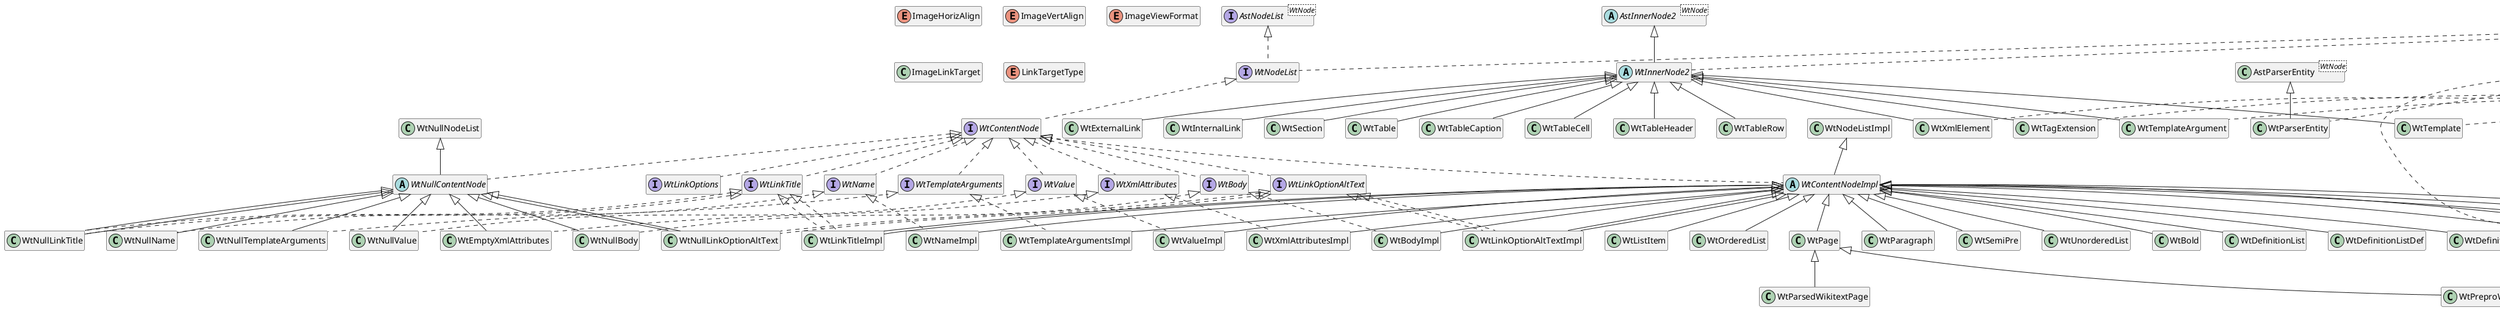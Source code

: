 
@startuml




hide members






class WtBodyImpl {
	-long serialVersionUID
	+WtBodyImpl()
	+WtBodyImpl(WtNodeList content)
	+int getNodeType()
	+String getNodeName()
}
abstract class WtContentNodeImpl {
}
WtContentNodeImpl <|-- WtBodyImpl
interface WtBody {
}
WtBody <|.. WtBodyImpl

class WtNullBody {
	-long serialVersionUID
}
abstract class WtNullContentNode {
}
WtNullContentNode <|-- WtNullBody
interface WtBody {
}
WtBody <|.. WtNullBody

interface WtBody {
	WtNullBody NULL
	WtNullBody EMPTY
}
interface WtContentNode {
}
WtContentNode <|.. WtBody









class WtBold {
	-long serialVersionUID
	+WtBold()
	+WtBold(WtNodeList content)
	+int getNodeType()
}
abstract class WtContentNodeImpl {
}
WtContentNodeImpl <|-- WtBold








interface WtContentNode {
}
interface WtNodeList {
}
WtNodeList <|.. WtContentNode

abstract class WtNullContentNode {
	-long serialVersionUID
}
class WtNullNodeList {
}
WtNullNodeList <|-- WtNullContentNode
interface WtContentNode {
}
WtContentNode <|.. WtNullContentNode
abstract class WtContentNodeImpl {
	-long serialVersionUID
	-WtRtData rtd
	+WtContentNodeImpl()
	+WtContentNodeImpl(WtNodeList content)
	+WtRtData setRtd(WtRtData rtd)
	+WtRtData setRtd(Object[] glue)
	+WtRtData setRtd(String[] glue)
	+WtRtData getRtd()
	+void clearRtd()
	+int getPropertyCount()
	+AstNodePropertyIterator propertyIterator()
	+void toString(Appendable out)
}
class WtNodeListImpl {
}
WtNodeListImpl <|-- WtContentNodeImpl
interface WtContentNode {
}
WtContentNode <|.. WtContentNodeImpl









class WtDefinitionList {
	-long serialVersionUID
	+WtDefinitionList()
	+int getNodeType()
}
abstract class WtContentNodeImpl {
}
WtContentNodeImpl <|-- WtDefinitionList






class WtDefinitionListDef {
	-long serialVersionUID
	+WtDefinitionListDef()
	+WtDefinitionListDef(WtNodeList content)
	+int getNodeType()
}
abstract class WtContentNodeImpl {
}
WtContentNodeImpl <|-- WtDefinitionListDef







class WtDefinitionListTerm {
	-long serialVersionUID
	+WtDefinitionListTerm()
	+WtDefinitionListTerm(WtNodeList content)
	+int getNodeType()
}
abstract class WtContentNodeImpl {
}
WtContentNodeImpl <|-- WtDefinitionListTerm







class WtExternalLink {
	-long serialVersionUID
	+WtLinkTitle HAS_NO_TITLE
	-String[] CHILD_NAMES
	#WtExternalLink()
	+WtExternalLink(WtUrl target)
	+WtExternalLink(WtUrl target, WtLinkTitle title)
	+int getNodeType()
	+void setTarget(WtUrl target)
	+WtUrl getTarget()
	+boolean hasTitle()
	+void setTitle(WtLinkTitle title)
	+WtLinkTitle getTitle()
	+String[] getChildNames()
}
abstract class WtInnerNode2 {
}
WtInnerNode2 <|-- WtExternalLink







class WtHeading {
	-long serialVersionUID
	+WtHeading()
	+WtHeading(WtNodeList content)
	+int getNodeType()
}
abstract class WtContentNodeImpl {
}
WtContentNodeImpl <|-- WtHeading






class WtHorizontalRule {
	-long serialVersionUID
	+WtHorizontalRule()
	+int getNodeType()
}
abstract class WtLeafNode {
}
WtLeafNode <|-- WtHorizontalRule






class WtIgnored {
	-long serialVersionUID
	#WtIgnored()
	+WtIgnored(String content)
	+int getNodeType()
}
abstract class WtStringNodeImpl {
}
WtStringNodeImpl <|-- WtIgnored
interface WtPreproNode {
}
WtPreproNode <|.. WtIgnored








class WtIllegalCodePoint {
	-long serialVersionUID
	-String codePoint
	-IllegalCodePointType type
	#WtIllegalCodePoint()
	+WtIllegalCodePoint(String codePoint, IllegalCodePointType type)
	+int getNodeType()
	+String getCodePoint()
	+String setCodePoint(String codePoint)
	+IllegalCodePointType getType()
	+IllegalCodePointType setType(IllegalCodePointType type)
	+int getPropertyCount()
	+int getSuperPropertyCount()
	+AstNodePropertyIterator propertyIterator()
}
abstract class WtLeafNode {
}
WtLeafNode <|-- WtIllegalCodePoint








class WtImageLink {
	-long serialVersionUID
	+WtLinkTitle HAS_NO_TITLE
	-int width
	-int height
	-boolean upright
	-ImageHorizAlign hAlign
	-ImageVertAlign vAlign
	-ImageViewFormat format
	-boolean border
	-ImageLinkTarget link
	-WtLinkOptionAltText alt
	-String[] CHILD_NAMES
	#WtImageLink()
	+WtImageLink(WtPageName target, WtLinkOptions options, ImageViewFormat format, boolean border, ImageHorizAlign hAlign, ImageVertAlign vAlign, int width, int height, boolean upright, ImageLinkTarget link, WtLinkOptionAltText alt)
	+int getNodeType()
	+int getWidth()
	+int setWidth(int width)
	+int getHeight()
	+int setHeight(int height)
	+boolean getUpright()
	+boolean setUpright(boolean upright)
	+ImageHorizAlign getHAlign()
	+ImageHorizAlign setHAlign(ImageHorizAlign hAlign)
	+ImageVertAlign getVAlign()
	+ImageVertAlign setVAlign(ImageVertAlign vAlign)
	+ImageViewFormat getFormat()
	+ImageViewFormat setFormat(ImageViewFormat format)
	+boolean getBorder()
	+boolean setBorder(boolean border)
	+ImageLinkTarget getLink()
	+ImageLinkTarget setLink(ImageLinkTarget link)
	+WtLinkOptionAltText getAlt()
	+WtLinkOptionAltText setAlt(WtLinkOptionAltText alt)
	+int getPropertyCount()
	-int getSuperPropertyCount()
	+AstNodePropertyIterator propertyIterator()
	+void setTarget(WtPageName target)
	+WtPageName getTarget()
	+void setOptions(WtLinkOptions options)
	+WtLinkOptions getOptions()
	+boolean hasTitle()
	+void setTitle(WtLinkTitle title)
	+WtLinkTitle getTitle()
	+String[] getChildNames()
}
abstract class WtInnerNode3 {
}
WtInnerNode3 <|-- WtImageLink
enum ImageHorizAlign {
	LEFT
	RIGHT
	CENTER
	NONE
	+String asKeyword()
	+ImageHorizAlign which(String s)
}
enum ImageVertAlign {
	BASELINE
	SUB
	SUPER
	TOP
	TEXT_TOP
	MIDDLE
	BOTTOM
	TEXT_BOTTOM
	+String asKeyword()
	+ImageVertAlign which(String s)
}
enum ImageViewFormat {
	UNRESTRAINED
	FRAMELESS
	THUMBNAIL
	FRAME
	formatMap
	+String asKeyword()
	+int priority()
	+boolean isFramed()
	+ImageViewFormat which(String s)
	+ImageViewFormat combine(ImageViewFormat other)
}
class ImageLinkTarget {
	-LinkTargetType targetType
	-WtLinkTarget target
	+ImageLinkTarget(LinkTargetType targetType)
	+ImageLinkTarget(LinkTargetType targetType, WtLinkTarget target)
	+LinkTargetType getTargetType()
	+WtLinkTarget getTarget()
	+String toString()
}






class WtImEndTag {
	-long serialVersionUID
	-IntermediateTags type
	-boolean synthetic
	+WtImEndTag(IntermediateTags type)
	+WtImEndTag(IntermediateTags type, boolean synthetic)
	+boolean isSynthetic()
	+IntermediateTags getType()
}
class WtXmlEndTag {
}
WtXmlEndTag <|-- WtImEndTag











class WtImStartTag {
	-long serialVersionUID
	-IntermediateTags type
	-boolean synthetic
	+WtImStartTag(IntermediateTags type)
	+WtImStartTag(IntermediateTags type, boolean synthetic)
	+boolean isSynthetic()
	+IntermediateTags getType()
}
class WtXmlStartTag {
}
WtXmlStartTag <|-- WtImStartTag







abstract class WtInnerNode1 {
	-long serialVersionUID
	-WtRtData rtd
	+WtInnerNode1(Uninitialized u)
	+WtInnerNode1(WtNode n0)
	+WtInnerNode1(Location arg0, WtNode n0)
	+WtInnerNode1(Location arg0)
	+WtRtData setRtd(WtRtData rtd)
	+WtRtData setRtd(Object[] glue)
	+WtRtData setRtd(String[] glue)
	+WtRtData getRtd()
	+void clearRtd()
	+int getPropertyCount()
	+AstNodePropertyIterator propertyIterator()
}
abstract class "AstInnerNode1<WtNode>" as AstInnerNode1_WtNode_ {
}
AstInnerNode1_WtNode_ <|-- WtInnerNode1
interface WtNode {
}
WtNode <|.. WtInnerNode1







abstract class WtInnerNode2 {
	-long serialVersionUID
	-WtRtData rtd
	+WtInnerNode2(Uninitialized u)
	+WtInnerNode2(WtNode n0, WtNode n1)
	+WtInnerNode2(Location arg0, WtNode n0, WtNode n1)
	+WtInnerNode2(Location arg0)
	+WtRtData setRtd(WtRtData rtd)
	+WtRtData setRtd(Object[] glue)
	+WtRtData setRtd(String[] glue)
	+WtRtData getRtd()
	+void clearRtd()
	+int getPropertyCount()
	+AstNodePropertyIterator propertyIterator()
}
abstract class "AstInnerNode2<WtNode>" as AstInnerNode2_WtNode_ {
}
AstInnerNode2_WtNode_ <|-- WtInnerNode2
interface WtNode {
}
WtNode <|.. WtInnerNode2












abstract class WtInnerNode3 {
	-long serialVersionUID
	-WtRtData rtd
	+WtInnerNode3(Uninitialized u)
	+WtInnerNode3(WtNode n0, WtNode n1, WtNode n2)
	+WtInnerNode3(Location arg0, WtNode n0, WtNode n1, WtNode n2)
	+WtInnerNode3(Location arg0)
	+WtRtData setRtd(WtRtData rtd)
	+WtRtData setRtd(Object[] glue)
	+WtRtData setRtd(String[] glue)
	+WtRtData getRtd()
	+void clearRtd()
	+int getPropertyCount()
	+AstNodePropertyIterator propertyIterator()
}
abstract class "AstInnerNode3<WtNode>" as AstInnerNode3_WtNode_ {
}
AstInnerNode3_WtNode_ <|-- WtInnerNode3
interface WtNode {
}
WtNode <|.. WtInnerNode3
















interface WtIntermediate {
	boolean isSynthetic()
}
interface WtNode {
}
WtNode <|.. WtIntermediate









class WtInternalLink {
	-long serialVersionUID
	+WtLinkTitle HAS_NO_TITLE
	-String prefix
	-String postfix
	-String[] CHILD_NAMES
	#WtInternalLink()
	+WtInternalLink(String prefix, WtPageName target, String postfix)
	+int getNodeType()
	+String getPrefix()
	+String setPrefix(String prefix)
	+String getPostfix()
	+String setPostfix(String postfix)
	+int getPropertyCount()
	-int getSuperPropertyCount()
	+AstNodePropertyIterator propertyIterator()
	+void setTarget(WtPageName target)
	+WtPageName getTarget()
	+boolean hasTitle()
	+void setTitle(WtLinkTitle title)
	+WtLinkTitle getTitle()
	+String[] getChildNames()
}
abstract class WtInnerNode2 {
}
WtInnerNode2 <|-- WtInternalLink







class WtItalics {
	-long serialVersionUID
	+WtItalics()
	+WtItalics(WtNodeList content)
	+int getNodeType()
}
abstract class WtContentNodeImpl {
}
WtContentNodeImpl <|-- WtItalics








abstract class WtLeafNode {
	-long serialVersionUID
	-WtRtData rtd
	+WtRtData setRtd(WtRtData rtd)
	+WtRtData setRtd(Object[] glue)
	+WtRtData setRtd(String[] glue)
	+WtRtData getRtd()
	+void clearRtd()
	+int getPropertyCount()
	+AstNodePropertyIterator propertyIterator()
}
abstract class "AstLeafNodeImpl<WtNode>" as AstLeafNodeImpl_WtNode_ {
}
AstLeafNodeImpl_WtNode_ <|-- WtLeafNode
interface WtNode {
}
WtNode <|.. WtLeafNode





interface WtLinkOptionAltText {
	WtNullLinkOptionAltText NULL
}
interface WtContentNode {
}
WtContentNode <|.. WtLinkOptionAltText







class WtNullLinkOptionAltText {
	-long serialVersionUID
}
abstract class WtNullContentNode {
}
WtNullContentNode <|-- WtNullLinkOptionAltText
interface WtLinkOptionAltText {
}
WtLinkOptionAltText <|.. WtNullLinkOptionAltText
class WtLinkOptionAltTextImpl {
	-long serialVersionUID
	+WtLinkOptionAltTextImpl()
	+WtLinkOptionAltTextImpl(WtNodeList content)
	+int getNodeType()
}
abstract class WtContentNodeImpl {
}
WtContentNodeImpl <|-- WtLinkOptionAltTextImpl
interface WtLinkOptionAltText {
}
WtLinkOptionAltText <|.. WtLinkOptionAltTextImpl






class WtLinkOptionGarbage {
	-long serialVersionUID
	#WtLinkOptionGarbage()
	+WtLinkOptionGarbage(String content)
	+int getNodeType()
}
abstract class WtStringNodeImpl {
}
WtStringNodeImpl <|-- WtLinkOptionGarbage









class WtLinkOptionKeyword {
	-long serialVersionUID
	-String keyword
	#WtLinkOptionKeyword()
	+WtLinkOptionKeyword(String keyword)
	+int getNodeType()
	+String getKeyword()
	+String setKeyword(String keyword)
	+int getPropertyCount()
	-int getSuperPropertyCount()
	+AstNodePropertyIterator propertyIterator()
}
abstract class WtLeafNode {
}
WtLeafNode <|-- WtLinkOptionKeyword









class WtLinkOptionLinkTarget {
	-long serialVersionUID
	-LinkTargetType targetType
	-String[] CHILD_NAMES
	#WtLinkOptionLinkTarget()
	+WtLinkOptionLinkTarget(ImageLinkTarget type)
	+int getNodeType()
	+LinkTargetType getTargetType()
	+LinkTargetType setTargetType(LinkTargetType targetType)
	+int getPropertyCount()
	+int getSuperPropertyCount()
	+AstNodePropertyIterator propertyIterator()
	+void setTarget(WtLinkTarget target)
	+WtLinkTarget getTarget()
	+String[] getChildNames()
}
abstract class WtInnerNode1 {
}
WtInnerNode1 <|-- WtLinkOptionLinkTarget












class WtLinkOptionResize {
	-long serialVersionUID
	-int width
	-int height
	#WtLinkOptionResize()
	+WtLinkOptionResize(int width, int height)
	+int getNodeType()
	+int getWidth()
	+int setWidth(int width)
	+int getHeight()
	+int setHeight(int height)
	+int getPropertyCount()
	-int getSuperPropertyCount()
	+AstNodePropertyIterator propertyIterator()
}
abstract class WtLeafNode {
}
WtLeafNode <|-- WtLinkOptionResize









interface WtLinkOptions {
	WtLinkOptions EMPTY
}
interface WtContentNode {
}
WtContentNode <|.. WtLinkOptions

class WtNullLinkOptionAltText {
	-long serialVersionUID
}
abstract class WtNullContentNode {
}
WtNullContentNode <|-- WtNullLinkOptionAltText
interface WtLinkOptionAltText {
}
WtLinkOptionAltText <|.. WtNullLinkOptionAltText
class WtLinkOptionAltTextImpl {
	-long serialVersionUID
	+WtLinkOptionAltTextImpl()
	+WtLinkOptionAltTextImpl(WtNodeList content)
	+int getNodeType()
}
abstract class WtContentNodeImpl {
}
WtContentNodeImpl <|-- WtLinkOptionAltTextImpl
interface WtLinkOptionAltText {
}
WtLinkOptionAltText <|.. WtLinkOptionAltTextImpl








interface WtLinkTarget {
	WtLinkTarget NULL
	LinkTargetType getTargetType()
}
interface WtNode {
}
WtNode <|.. WtLinkTarget

enum LinkTargetType {
	DEFAULT
	PAGE
	URL
	NO_LINK
}
class WtNullLink {
	-long serialVersionUID
	+LinkTargetType getTargetType()
}
class WtNullNode {
}
WtNullNode <|-- WtNullLink
interface WtLinkTarget {
}
WtLinkTarget <|.. WtNullLink










interface WtLinkTitle {
	WtNullLinkTitle NULL
}
interface WtContentNode {
}
WtContentNode <|.. WtLinkTitle

class WtNullLinkTitle {
	-long serialVersionUID
}
abstract class WtNullContentNode {
}
WtNullContentNode <|-- WtNullLinkTitle
interface WtLinkTitle {
}
WtLinkTitle <|.. WtNullLinkTitle
class WtLinkTitleImpl {
	-long serialVersionUID
	+WtLinkTitleImpl()
	+WtLinkTitleImpl(WtNodeList content)
	+int getNodeType()
	+String getNodeName()
}
abstract class WtContentNodeImpl {
}
WtContentNodeImpl <|-- WtLinkTitleImpl
interface WtLinkTitle {
}
WtLinkTitle <|.. WtLinkTitleImpl









class WtListItem {
	-long serialVersionUID
	+WtListItem()
	+WtListItem(WtNodeList content)
	+int getNodeType()
}
abstract class WtContentNodeImpl {
}
WtContentNodeImpl <|-- WtListItem






interface WtName {
	WtNullName NULL
}
interface WtContentNode {
}
WtContentNode <|.. WtName

class WtNullLinkTitle {
	-long serialVersionUID
}
abstract class WtNullContentNode {
}
WtNullContentNode <|-- WtNullLinkTitle
interface WtLinkTitle {
}
WtLinkTitle <|.. WtNullLinkTitle
class WtLinkTitleImpl {
	-long serialVersionUID
	+WtLinkTitleImpl()
	+WtLinkTitleImpl(WtNodeList content)
	+int getNodeType()
	+String getNodeName()
}
abstract class WtContentNodeImpl {
}
WtContentNodeImpl <|-- WtLinkTitleImpl
interface WtLinkTitle {
}
WtLinkTitle <|.. WtLinkTitleImpl









interface WtNamedXmlElement {
	String getName()
}
interface WtNode {
}
WtNode <|.. WtNamedXmlElement









class WtNewline {
	-long serialVersionUID
	#WtNewline()
	+WtNewline(String content)
	+int getNodeType()
	+boolean isSynthetic()
}
abstract class WtStringNodeImpl {
}
WtStringNodeImpl <|-- WtNewline
interface WtIntermediate {
}
WtIntermediate <|.. WtNewline






interface WtNode {
	WtRtData setRtd(WtRtData rtd);
	WtRtData setRtd(Object... glue);
	WtRtData setRtd(String... glue);
	WtRtData getRtd();
	void clearRtd();
}






interface WtNodeList {
	WtNullNodeList EMPTY
}
interface WtNode {
}
WtNode <|.. WtNodeList
interface "AstNodeList<WtNode>" as AstNodeList_WtNode_ {
}
AstNodeList_WtNode_ <|.. WtNodeList

class WtNullName {
	-long serialVersionUID
}
class WtNullContentNode {
}
WtNullContentNode <|-- WtNullName
interface WtName {
}
WtName <|.. WtNullName
class WtNameImpl {
	-long serialVersionUID
	+WtNameImpl()
	+WtNameImpl(WtNodeList content)
	+int getNodeType()
	+String getNodeName()
}
class WtContentNodeImpl {
}
WtContentNodeImpl <|-- WtNameImpl
interface WtName {
}
WtName <|.. WtNameImpl












class WtNullNode {
	-long serialVersionUID
	+WtNullNode NULL
	+WtRtData setRtd(WtRtData rtd)
	+WtRtData setRtd(Object[] glue)
	+WtRtData setRtd(String[] glue)
	+WtRtData getRtd()
	+void clearRtd()
	#String genMsg()
	+boolean hasLocation()
	+Location getLocation()
	+void setLocation(Location location)
	+void setLocation(Locatable locatable)
	+boolean hasAttributes()
	+Map<String,Object> getAttributes()
	+void setAttributes(Map<String,Object> attrs)
	+void clearAttributes()
	+boolean hasAttribute(String name)
	+Object getAttribute(String name)
	+Object setAttribute(String name, Object value)
	+Object removeAttribute(String name)
	+int getIntAttribute(String name)
	+Integer setIntAttribute(String name, Integer value)
	+boolean getBooleanAttribute(String name)
	+boolean setBooleanAttribute(String name, boolean value)
	+String getStringAttribute(String name)
	+String setStringAttribute(String name, String value)
	+boolean hasProperties()
	+int getPropertyCount()
	+Object getProperty(String name)
	+Object getProperty(String name, Object default_)
	+boolean hasProperty(String name)
	+Object setProperty(String name, Object value)
	+AstNodePropertyIterator propertyIterator()
	+int getNodeType()
	+boolean isNodeType(int testType)
	+String getNodeTypeName()
	+String getNodeName()
	+de.fau.cs.osr.ptk.common.ast.AstLocation getNativeLocation()
	+void setNativeLocation(de.fau.cs.osr.ptk.common.ast.AstLocation location)
	+boolean addAll(Pair<? extends WtNode> p)
	+boolean isList()
	+String[] getChildNames()
	+void toString(Appendable out)
	+Object clone()
	+AstNode<WtNode> cloneWrapException()
	+AstNode<WtNode> deepClone()
	+AstNode<WtNode> deepCloneWrapException()
	+void add(int index, WtNode element)
	+boolean add(WtNode e)
	+boolean addAll(Collection<? extends WtNode> c)
	+boolean addAll(int index, Collection<? extends WtNode> c)
	+void clear()
	+boolean contains(Object o)
	+boolean containsAll(Collection<?> c)
	+WtNode get(int index)
	+S get(int index, Class<S> clazz)
	+int indexOf(Object o)
	+boolean isEmpty()
	+Iterator<WtNode> iterator()
	+int lastIndexOf(Object o)
	+ListIterator<WtNode> listIterator()
	+ListIterator<WtNode> listIterator(int index)
	+WtNode remove(int index)
	+boolean remove(Object o)
	+boolean removeAll(Collection<?> c)
	+boolean retainAll(Collection<?> c)
	+WtNode set(int index, WtNode element)
	+int size()
	+List<WtNode> subList(int fromIndex, int toIndex)
	+Object[] toArray()
	+T[] toArray(T[] a)
	+String toString()
}
interface WtNode {
}
WtNode <|.. WtNullNode










class WtOnlyInclude {
	-long serialVersionUID
	-XmlElementType elementType
	#WtOnlyInclude()
	+WtOnlyInclude(WtNodeList content, XmlElementType elementType)
	+int getNodeType()
	+XmlElementType getElementType()
	+XmlElementType setElementType(XmlElementType elementType)
	+int getPropertyCount()
	+int getSuperPropertyCount()
	+AstNodePropertyIterator propertyIterator()
}
abstract class WtContentNodeImpl {
}
WtContentNodeImpl <|-- WtOnlyInclude
interface WtPreproNode {
}
WtPreproNode <|.. WtOnlyInclude






class WtOrderedList {
	-long serialVersionUID
	+WtOrderedList()
	+WtOrderedList(WtNodeList content)
	+int getNodeType()
}
abstract class WtContentNodeImpl {
}
WtContentNodeImpl <|-- WtOrderedList








class WtPage {
	-long serialVersionUID
	+List<Warning> NO_WARNINGS
	+WtEntityMap NO_ENTITIES
	-List<Warning> warnings
	-WtEntityMap entityMap
	+WtPage()
	+WtPage(WtNodeList content, List<Warning> warnings)
	+WtPage(WtNodeList content, List<Warning> warnings, WtEntityMap entityMap)
	+int getNodeType()
	+boolean hasWarnings()
	+List<Warning> getWarnings()
	+List<Warning> setWarnings(List<Warning> warnings)
	+boolean hasEntities()
	+WtEntityMap getEntityMap()
	+WtEntityMap setEntityMap(WtEntityMap entityMap)
	+int getPropertyCount()
	+int getSuperPropertyCount()
	+AstNodePropertyIterator propertyIterator()
}
abstract class WtContentNodeImpl {
}
WtContentNodeImpl <|-- WtPage







class WtPageName {
	-long serialVersionUID
	#WtPageName()
	+WtPageName(String content)
	+int getNodeType()
	+LinkTargetType getTargetType()
}
abstract class WtStringNodeImpl {
}
WtStringNodeImpl <|-- WtPageName
interface WtLinkTarget {
}
WtLinkTarget <|.. WtPageName







class WtPageSwitch {
	-long serialVersionUID
	-String name
	#WtPageSwitch()
	+WtPageSwitch(String name)
	+int getNodeType()
	+String getName()
	+String setName(String name)
	+int getPropertyCount()
	+int getSuperPropertyCount()
	+AstNodePropertyIterator propertyIterator()
}
abstract class WtLeafNode {
}
WtLeafNode <|-- WtPageSwitch
interface WtPreproNode {
}
WtPreproNode <|.. WtPageSwitch








class WtParagraph {
	-long serialVersionUID
	+WtParagraph()
	+WtParagraph(WtNodeList content)
	+int getNodeType()
}
abstract class WtContentNodeImpl {
}
WtContentNodeImpl <|-- WtParagraph






class WtParsedWikitextPage {
	-long serialVersionUID
	+WtParsedWikitextPage()
	+WtParsedWikitextPage(WtNodeList content, List<Warning> warnings)
	+WtParsedWikitextPage(WtNodeList content, List<Warning> warnings, WtEntityMap entityMap)
}
class WtPage {
}
WtPage <|-- WtParsedWikitextPage










class WtParserEntity {
	-long serialVersionUID
	#WtParserEntity()
	+WtParserEntity(int id)
	+boolean isSynthetic()
	+WtRtData setRtd(WtRtData rtd)
	+WtRtData setRtd(Object[] glue)
	+WtRtData setRtd(String[] glue)
	+WtRtData getRtd()
	+void clearRtd()
}
class "AstParserEntity<WtNode>" as AstParserEntity_WtNode_ {
}
AstParserEntity_WtNode_ <|-- WtParserEntity
interface WtIntermediate {
}
WtIntermediate <|.. WtParserEntity







interface WtPreproNode {
}
interface WtNode {
}
WtNode <|.. WtPreproNode







class WtPreproWikitextPage {
	-long serialVersionUID
	+WtPreproWikitextPage()
	+WtPreproWikitextPage(WtNodeList content, List<Warning> warnings)
	+WtPreproWikitextPage(WtNodeList content, List<Warning> warnings, WtEntityMap entityMap)
}
class WtPage {
}
WtPage <|-- WtPreproWikitextPage
interface WtPreproNode {
}
WtPreproNode <|.. WtPreproWikitextPage







class WtProtectedText {
	-long serialVersionUID
	#WtProtectedText()
	+WtProtectedText(String content)
	+int getNodeType()
}
class WtText {
}
WtText <|-- WtProtectedText







class WtRedirect {
	-long serialVersionUID
	-String[] CHILD_NAMES
	#WtRedirect()
	+WtRedirect(WtPageName target)
	+int getNodeType()
	+void setTarget(WtPageName target)
	+WtPageName getTarget()
	+String[] getChildNames()
}
abstract class WtInnerNode1 {
}
WtInnerNode1 <|-- WtRedirect
interface WtPreproNode {
}
WtPreproNode <|.. WtRedirect






class WtSection {
	-long serialVersionUID
	-int level
	-String[] CHILD_NAMES
	#WtSection()
	+WtSection(int level, WtHeading heading, WtBody body)
	+int getNodeType()
	+int getLevel()
	+int setLevel(int level)
	+int getPropertyCount()
	+int getSuperPropertyCount()
	+AstNodePropertyIterator propertyIterator()
	+void setHeading(WtHeading title)
	+WtHeading getHeading()
	+void setBody(WtBody body)
	+WtBody getBody()
	+String[] getChildNames()
}
abstract class WtInnerNode2 {
}
WtInnerNode2 <|-- WtSection












class WtSemiPre {
	-long serialVersionUID
	+WtSemiPre()
	+WtSemiPre(WtNodeList content)
	+int getNodeType()
}
abstract class WtContentNodeImpl {
}
WtContentNodeImpl <|-- WtSemiPre








class WtSemiPreLine {
	-long serialVersionUID
	+WtSemiPreLine()
	+WtSemiPreLine(WtNodeList content)
	+int getNodeType()
	+boolean isSynthetic()
}
abstract class WtContentNodeImpl {
}
WtContentNodeImpl <|-- WtSemiPreLine
interface WtIntermediate {
}
WtIntermediate <|.. WtSemiPreLine











class WtSignature {
	-long serialVersionUID
	-int tildeCount
	#WtSignature()
	+WtSignature(int tildeCount)
	+int getNodeType()
	+int getTildeCount()
	+int setTildeCount(int tildeCount)
	+int getPropertyCount()
	+int getSuperPropertyCount()
	+AstNodePropertyIterator propertyIterator()
}
abstract class WtLeafNode {
}
WtLeafNode <|-- WtSignature










interface WtStringNode {
}
interface WtNode {
}
WtNode <|.. WtStringNode
interface "AstStringNode<WtNode>" as AstStringNode_WtNode_ {
}
AstStringNode_WtNode_ <|.. WtStringNode

abstract class WtNullStringNode {
	-long serialVersionUID
	+String getContent()
	+String setContent(String content)
}
class WtNullNode {
}
WtNullNode <|-- WtNullStringNode
interface WtStringNode {
}
WtStringNode <|.. WtNullStringNode







abstract class WtStringNodeImpl {
	-long serialVersionUID
	-WtRtData rtd
	#WtStringNodeImpl(Uninitialized u)
	+WtStringNodeImpl(String content)
	+WtRtData setRtd(WtRtData rtd)
	+WtRtData setRtd(Object[] glue)
	+WtRtData setRtd(String[] glue)
	+WtRtData getRtd()
	+void clearRtd()
	+int getPropertyCount()
	-int getSuperPropertyCount()
	+AstNodePropertyIterator propertyIterator()
}
abstract class "AstStringNodeImpl<WtNode>" as AstStringNodeImpl_WtNode_ {
}
AstStringNodeImpl_WtNode_ <|-- WtStringNodeImpl
interface WtStringNode {
}
WtStringNode <|.. WtStringNodeImpl














class WtTable {
	-long serialVersionUID
	-WtBody NO_BODY
	-String[] CHILD_NAMES
	#WtTable()
	+WtTable(WtXmlAttributes xmlAttributes)
	+WtTable(WtXmlAttributes xmlAttributes, WtBody body)
	+int getNodeType()
	+void setXmlAttributes(WtXmlAttributes xmlAttributes)
	+WtXmlAttributes getXmlAttributes()
	+boolean hasBody()
	+void setBody(WtBody body)
	+WtBody getBody()
	+String[] getChildNames()
}
abstract class WtInnerNode2 {
}
WtInnerNode2 <|-- WtTable










class WtTableCaption {
	-long serialVersionUID
	-String[] CHILD_NAMES
	+WtTableCaption()
	+WtTableCaption(WtXmlAttributes xmlAttributes, WtBody body)
	+int getNodeType()
	+void setXmlAttributes(WtXmlAttributes xmlAttributes)
	+WtXmlAttributes getXmlAttributes()
	+void setBody(WtBody body)
	+WtBody getBody()
	+String[] getChildNames()
}
abstract class WtInnerNode2 {
}
WtInnerNode2 <|-- WtTableCaption











class WtTableCell {
	-long serialVersionUID
	-String[] CHILD_NAMES
	+WtTableCell()
	+WtTableCell(WtXmlAttributes xmlAttributes, WtBody body)
	+int getNodeType()
	+void setXmlAttributes(WtXmlAttributes xmlAttributes)
	+WtXmlAttributes getXmlAttributes()
	+void setBody(WtBody body)
	+WtBody getBody()
	+String[] getChildNames()
}
abstract class WtInnerNode2 {
}
WtInnerNode2 <|-- WtTableCell










class WtTableHeader {
	-long serialVersionUID
	-String[] CHILD_NAMES
	+WtTableHeader()
	+WtTableHeader(WtXmlAttributes xmlAttributes, WtBody body)
	+int getNodeType()
	+void setXmlAttributes(WtXmlAttributes xmlAttributes)
	+WtXmlAttributes getXmlAttributes()
	+void setBody(WtBody body)
	+WtBody getBody()
	+String[] getChildNames()
}
abstract class WtInnerNode2 {
}
WtInnerNode2 <|-- WtTableHeader










class WtTableRow {
	-long serialVersionUID
	-String[] CHILD_NAMES
	#WtTableRow()
	+WtTableRow(WtXmlAttributes xmlAttributes, WtBody body)
	+int getNodeType()
	+void setXmlAttributes(WtXmlAttributes xmlAttributes)
	+WtXmlAttributes getXmlAttributes()
	+void setBody(WtBody body)
	+WtBody getBody()
	+String[] getChildNames()
}
abstract class WtInnerNode2 {
}
WtInnerNode2 <|-- WtTableRow









class WtTagExtension {
	-long serialVersionUID
	+WtTagExtensionBody NO_BODY
	-String name
	-String[] CHILD_NAMES
	#WtTagExtension()
	+WtTagExtension(String name, WtXmlAttributes xmlAttributes)
	+WtTagExtension(String name, WtXmlAttributes xmlAttributes, WtTagExtensionBody body)
	+int getNodeType()
	+String getName()
	+String setName(String name)
	+int getPropertyCount()
	+int getSuperPropertyCount()
	+AstNodePropertyIterator propertyIterator()
	+void setXmlAttributes(WtXmlAttributes xmlAttributes)
	+WtXmlAttributes getXmlAttributes()
	+boolean hasBody()
	+void setBody(WtTagExtensionBody body)
	+WtTagExtensionBody getBody()
	+String[] getChildNames()
}
abstract class WtInnerNode2 {
}
WtInnerNode2 <|-- WtTagExtension
interface WtPreproNode {
}
WtPreproNode <|.. WtTagExtension






interface WtTagExtensionBody {
	WtTagExtensionNullBody NULL_BODY
}
interface WtStringNode {
}
WtStringNode <|.. WtTagExtensionBody
interface WtPreproNode {
}
WtPreproNode <|.. WtTagExtensionBody

class WtTagExtensionNullBody {
	-long serialVersionUID
}
abstract class WtNullStringNode {
}
WtNullStringNode <|-- WtTagExtensionNullBody
interface WtTagExtensionBody {
}
WtTagExtensionBody <|.. WtTagExtensionNullBody
class WtTagExtensionBodyImpl {
	-long serialVersionUID
	#WtTagExtensionBodyImpl()
	+WtTagExtensionBodyImpl(String content)
}
abstract class WtStringNodeImpl {
}
WtStringNodeImpl <|-- WtTagExtensionBodyImpl
interface WtTagExtensionBody {
}
WtTagExtensionBody <|.. WtTagExtensionBodyImpl







class WtTemplate {
	-long serialVersionUID
	-boolean precededByNewline
	-String[] CHILD_NAMES
	#WtTemplate()
	+WtTemplate(WtName name, WtTemplateArguments args)
	+int getNodeType()
	+boolean getPrecededByNewline()
	+boolean setPrecededByNewline(boolean precededByNewline)
	+int getPropertyCount()
	+int getSuperPropertyCount()
	+AstNodePropertyIterator propertyIterator()
	+void setName(WtName name)
	+WtName getName()
	+void setArgs(WtTemplateArguments args)
	+WtTemplateArguments getArgs()
	+String[] getChildNames()
}
abstract class WtInnerNode2 {
}
WtInnerNode2 <|-- WtTemplate
interface WtPreproNode {
}
WtPreproNode <|.. WtTemplate












class WtTemplateArgument {
	-long serialVersionUID
	-WtName NO_NAME
	-String[] CHILD_NAMES
	#WtTemplateArgument()
	+WtTemplateArgument(WtValue value)
	+WtTemplateArgument(WtName name, WtValue value)
	+int getNodeType()
	+boolean hasName()
	+void setName(WtName name)
	+WtName getName()
	+void setValue(WtValue value)
	+WtValue getValue()
	+String[] getChildNames()
}
abstract class WtInnerNode2 {
}
WtInnerNode2 <|-- WtTemplateArgument
interface WtPreproNode {
}
WtPreproNode <|.. WtTemplateArgument











interface WtTemplateArguments {
	WtNullTemplateArguments EMPTY
}
interface WtContentNode {
}
WtContentNode <|.. WtTemplateArguments

class WtNullTemplateArguments {
	-long serialVersionUID
}
abstract class WtNullContentNode {
}
WtNullContentNode <|-- WtNullTemplateArguments
interface WtTemplateArguments {
}
WtTemplateArguments <|.. WtNullTemplateArguments
class WtTemplateArgumentsImpl {
	-long serialVersionUID
	+WtTemplateArgumentsImpl()
	+WtTemplateArgumentsImpl(WtNodeList content)
	+int getNodeType()
	+String getNodeName()
}
abstract class WtContentNodeImpl {
}
WtContentNodeImpl <|-- WtTemplateArgumentsImpl
interface WtTemplateArguments {
}
WtTemplateArguments <|.. WtTemplateArgumentsImpl










class WtTemplateParameter {
	-long serialVersionUID
	+WtNullValue NO_DEFAULT_VALUE
	-boolean precededByNewline
	-String[] CHILD_NAMES
	#WtTemplateParameter()
	+WtTemplateParameter(WtName name)
	+WtTemplateParameter(WtName name, WtValue defaultValue)
	+WtTemplateParameter(WtName name, WtValue defaultValue, WtTemplateArguments garbage)
	+int getNodeType()
	+boolean getPrecededByNewline()
	+boolean setPrecededByNewline(boolean precededByNewline)
	+int getPropertyCount()
	+int getSuperPropertyCount()
	+AstNodePropertyIterator propertyIterator()
	+void setName(WtName name)
	+WtName getName()
	+boolean hasDefaultValue()
	+void setDefaultValue(WtValue defaultValue)
	+WtValue getDefaultValue()
	+void setGarbage(WtTemplateArguments garbage)
	+WtTemplateArguments getGarbage()
	+String[] getChildNames()
}
abstract class WtInnerNode3 {
}
WtInnerNode3 <|-- WtTemplateParameter
interface WtPreproNode {
}
WtPreproNode <|.. WtTemplateParameter








class WtTempNode {
	-long serialVersionUID
}
abstract class WtLeafNode {
}
WtLeafNode <|-- WtTempNode








class WtText {
	-long serialVersionUID
	#WtText()
	+WtText(String content)
	+WtRtData setRtd(WtRtData rtd)
	+WtRtData setRtd(Object[] glue)
	+WtRtData setRtd(String[] glue)
	+WtRtData getRtd()
	+void clearRtd()
}
class "AstText<WtNode>" as AstText_WtNode_ {
}
AstText_WtNode_ <|-- WtText
interface WtStringNode {
}
WtStringNode <|.. WtText








class WtTicks {
	-long serialVersionUID
	-int tickCount
	#WtTicks()
	+WtTicks(int tickCount)
	+int getNodeType()
	+boolean isSynthetic()
	+int getTickCount()
	+int setTickCount(int tickCount)
	+int getPropertyCount()
	+int getSuperPropertyCount()
	+AstNodePropertyIterator propertyIterator()
}
abstract class WtLeafNode {
}
WtLeafNode <|-- WtTicks
interface WtIntermediate {
}
WtIntermediate <|.. WtTicks











class WtUnorderedList {
	-long serialVersionUID
	+WtUnorderedList()
	+WtUnorderedList(WtNodeList content)
	+int getNodeType()
}
abstract class WtContentNodeImpl {
}
WtContentNodeImpl <|-- WtUnorderedList








class WtUrl {
	-long serialVersionUID
	-String protocol
	-String path
	#WtUrl()
	+WtUrl(String protocol, String path)
	+int getNodeType()
	+LinkTargetType getTargetType()
	+String getProtocol()
	+String setProtocol(String protocol)
	+String getPath()
	+String setPath(String path)
	+int getPropertyCount()
	+int getSuperPropertyCount()
	+AstNodePropertyIterator propertyIterator()
}
abstract class WtLeafNode {
}
WtLeafNode <|-- WtUrl
interface WtLinkTarget {
}
WtLinkTarget <|.. WtUrl







interface WtValue {
	WtNullValue NULL
}
interface WtContentNode {
}
WtContentNode <|.. WtValue

class WtNullValue {
	-long serialVersionUID
}
abstract class WtNullContentNode {
}
WtNullContentNode <|-- WtNullValue
interface WtValue {
}
WtValue <|.. WtNullValue
class WtValueImpl {
	-long serialVersionUID
	+WtValueImpl()
	+WtValueImpl(WtNodeList content)
	+int getNodeType()
	+String getNodeName()
}
abstract class WtContentNodeImpl {
}
WtContentNodeImpl <|-- WtValueImpl
interface WtValue {
}
WtValue <|.. WtValueImpl








class WtWhitespace {
	-long serialVersionUID
	-boolean hasNewline
	#WtWhitespace()
	+WtWhitespace(WtNodeList content, boolean hasNewline)
	+int getNodeType()
	+boolean isSynthetic()
	+boolean getHasNewline()
	+boolean setHasNewline(boolean hasNewline)
	+int getPropertyCount()
	+int getSuperPropertyCount()
	+AstNodePropertyIterator propertyIterator()
}
abstract class WtContentNodeImpl {
}
WtContentNodeImpl <|-- WtWhitespace
interface WtIntermediate {
}
WtIntermediate <|.. WtWhitespace






class WtXmlAttribute {
	-long serialVersionUID
	-WtValue NO_VALUE
	-String name
	-String[] CHILD_NAMES
	#WtXmlAttribute()
	+WtXmlAttribute(String name)
	+WtXmlAttribute(String name, WtValue value)
	+int getNodeType()
	+String getName()
	+String setName(String name)
	+int getPropertyCount()
	+int getSuperPropertyCount()
	+AstNodePropertyIterator propertyIterator()
	+boolean hasValue()
	+void setValue(WtValue value)
	+WtValue getValue()
	+String[] getChildNames()
}
abstract class WtInnerNode1 {
}
WtInnerNode1 <|-- WtXmlAttribute






class WtXmlAttributeGarbage {
	-long serialVersionUID
	#WtXmlAttributeGarbage()
	+WtXmlAttributeGarbage(String content)
	+int getNodeType()
}
abstract class WtStringNodeImpl {
}
WtStringNodeImpl <|-- WtXmlAttributeGarbage








interface WtXmlAttributes {
	WtXmlAttributes EMPTY
}
interface WtContentNode {
}
WtContentNode <|.. WtXmlAttributes

class WtEmptyXmlAttributes {
	-long serialVersionUID
}
abstract class WtNullContentNode {
}
WtNullContentNode <|-- WtEmptyXmlAttributes
interface WtXmlAttributes {
}
WtXmlAttributes <|.. WtEmptyXmlAttributes
class WtXmlAttributesImpl {
	-long serialVersionUID
	+WtXmlAttributesImpl()
	+WtXmlAttributesImpl(WtNodeList content)
	+int getNodeType()
	+String getNodeName()
}
abstract class WtContentNodeImpl {
}
WtContentNodeImpl <|-- WtXmlAttributesImpl
interface WtXmlAttributes {
}
WtXmlAttributes <|.. WtXmlAttributesImpl






class WtXmlCharRef {
	-long serialVersionUID
	-int codePoint
	#WtXmlCharRef()
	+WtXmlCharRef(int codePoint)
	+int getNodeType()
	+int getCodePoint()
	+int setCodePoint(int codePoint)
	+int getPropertyCount()
	+int getSuperPropertyCount()
	+AstNodePropertyIterator propertyIterator()
}
abstract class WtLeafNode {
}
WtLeafNode <|-- WtXmlCharRef







class WtXmlComment {
	-long serialVersionUID
	-String prefix
	-String suffix
	#WtXmlComment()
	+WtXmlComment(String content)
	+WtXmlComment(String content, String prefix, String suffix)
	+int getNodeType()
	+String getPrefix()
	+String setPrefix(String prefix)
	+String getSuffix()
	+String setSuffix(String suffix)
	+int getPropertyCount()
	+int getSuperPropertyCount()
	+AstNodePropertyIterator propertyIterator()
}
abstract class WtStringNodeImpl {
}
WtStringNodeImpl <|-- WtXmlComment
interface WtPreproNode {
}
WtPreproNode <|.. WtXmlComment








class WtXmlElement {
	-long serialVersionUID
	-WtBody NO_BODY
	-String name
	-String[] CHILD_NAMES
	#WtXmlElement()
	+WtXmlElement(String name, WtXmlAttributes xmlAttributes)
	+WtXmlElement(String name, WtXmlAttributes xmlAttributes, WtBody body)
	+int getNodeType()
	+String getName()
	+String setName(String name)
	+int getPropertyCount()
	+int getSuperPropertyCount()
	+AstNodePropertyIterator propertyIterator()
	+void setXmlAttributes(WtXmlAttributes xmlAttributes)
	+WtXmlAttributes getXmlAttributes()
	+boolean hasBody()
	+void setBody(WtBody body)
	+WtBody getBody()
	+String[] getChildNames()
}
abstract class WtInnerNode2 {
}
WtInnerNode2 <|-- WtXmlElement
interface WtNamedXmlElement {
}
WtNamedXmlElement <|.. WtXmlElement








class WtXmlEmptyTag {
	-long serialVersionUID
	-String name
	-String[] CHILD_NAMES
	#WtXmlEmptyTag()
	+WtXmlEmptyTag(String name, WtXmlAttributes xmlAttributes)
	+int getNodeType()
	+boolean isSynthetic()
	+String getName()
	+String setName(String name)
	+int getPropertyCount()
	+int getSuperPropertyCount()
	+AstNodePropertyIterator propertyIterator()
	+void setXmlAttributes(WtXmlAttributes xmlAttributes)
	+WtXmlAttributes getXmlAttributes()
	+String[] getChildNames()
}
abstract class WtInnerNode1 {
}
WtInnerNode1 <|-- WtXmlEmptyTag
interface WtNamedXmlElement {
}
WtNamedXmlElement <|.. WtXmlEmptyTag
interface WtIntermediate {
}
WtIntermediate <|.. WtXmlEmptyTag










class WtXmlEndTag {
	-long serialVersionUID
	-String name
	#WtXmlEndTag()
	+WtXmlEndTag(String name)
	+int getNodeType()
	+boolean isSynthetic()
	+String getName()
	+String setName(String name)
	+int getPropertyCount()
	+int getSuperPropertyCount()
	+AstNodePropertyIterator propertyIterator()
}
abstract class WtLeafNode {
}
WtLeafNode <|-- WtXmlEndTag
interface WtNamedXmlElement {
}
WtNamedXmlElement <|.. WtXmlEndTag
interface WtIntermediate {
}
WtIntermediate <|.. WtXmlEndTag






class WtXmlEntityRef {
	-long serialVersionUID
	-String name
	-String resolved
	#WtXmlEntityRef()
	+WtXmlEntityRef(String name, String resolved)
	+int getNodeType()
	+String getName()
	+String setName(String name)
	+String getResolved()
	+String setResolved(String resolved)
	+int getPropertyCount()
	+int getSuperPropertyCount()
	+AstNodePropertyIterator propertyIterator()
}
abstract class WtLeafNode {
}
WtLeafNode <|-- WtXmlEntityRef















class WtXmlStartTag {
	-long serialVersionUID
	-String name
	-String[] CHILD_NAMES
	+WtXmlStartTag()
	+WtXmlStartTag(String name, WtXmlAttributes xmlAttributes)
	+int getNodeType()
	+boolean isSynthetic()
	+String getName()
	+String setName(String name)
	+int getPropertyCount()
	+int getSuperPropertyCount()
	+AstNodePropertyIterator propertyIterator()
	+void setXmlAttributes(WtXmlAttributes xmlAttributes)
	+WtXmlAttributes getXmlAttributes()
	+String[] getChildNames()
}
abstract class WtInnerNode1 {
}
WtInnerNode1 <|-- WtXmlStartTag
interface WtNamedXmlElement {
}
WtNamedXmlElement <|.. WtXmlStartTag
interface WtIntermediate {
}
WtIntermediate <|.. WtXmlStartTag












@enduml